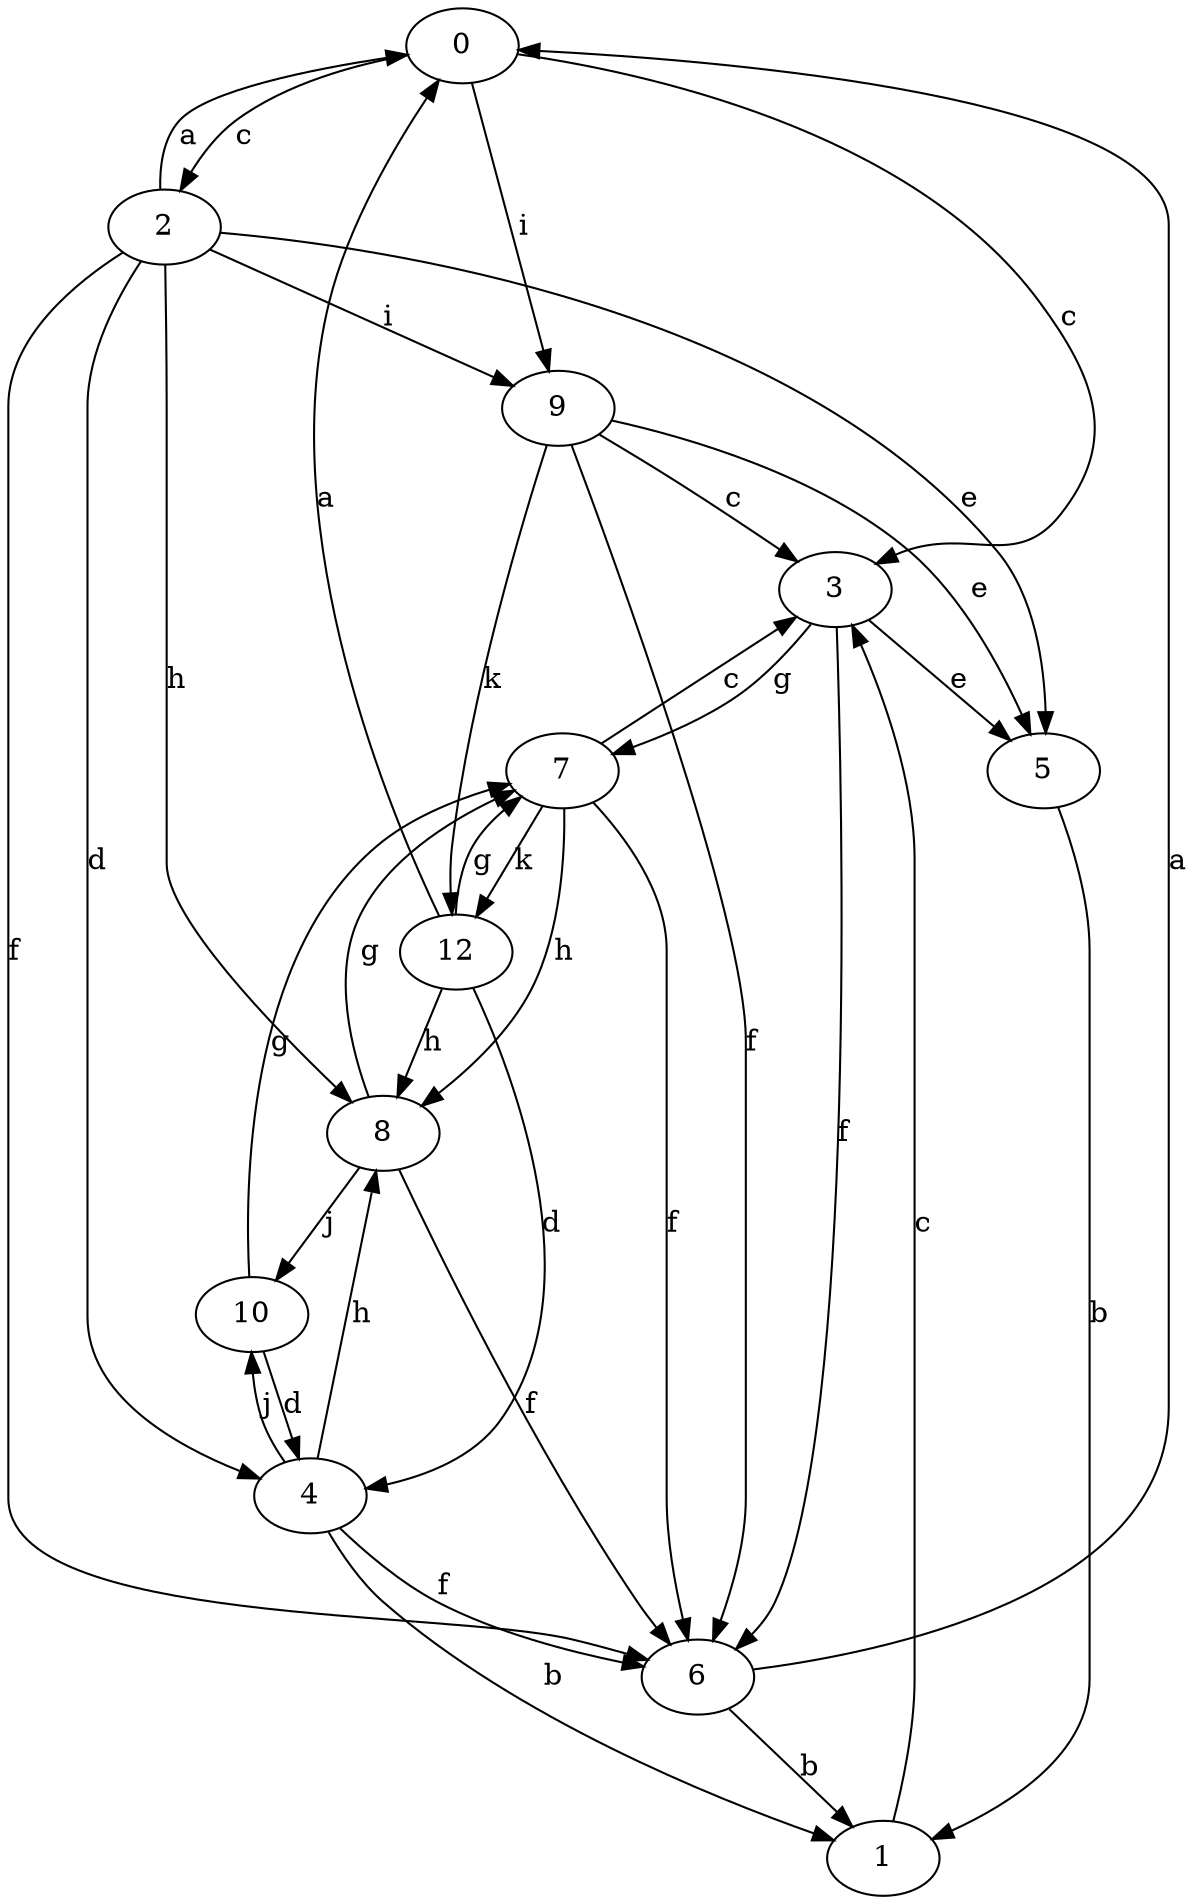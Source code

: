 strict digraph  {
0;
1;
2;
3;
4;
5;
6;
7;
8;
9;
10;
12;
0 -> 2  [label=c];
0 -> 3  [label=c];
0 -> 9  [label=i];
1 -> 3  [label=c];
2 -> 0  [label=a];
2 -> 4  [label=d];
2 -> 5  [label=e];
2 -> 6  [label=f];
2 -> 8  [label=h];
2 -> 9  [label=i];
3 -> 5  [label=e];
3 -> 6  [label=f];
3 -> 7  [label=g];
4 -> 1  [label=b];
4 -> 6  [label=f];
4 -> 8  [label=h];
4 -> 10  [label=j];
5 -> 1  [label=b];
6 -> 0  [label=a];
6 -> 1  [label=b];
7 -> 3  [label=c];
7 -> 6  [label=f];
7 -> 8  [label=h];
7 -> 12  [label=k];
8 -> 6  [label=f];
8 -> 7  [label=g];
8 -> 10  [label=j];
9 -> 3  [label=c];
9 -> 5  [label=e];
9 -> 6  [label=f];
9 -> 12  [label=k];
10 -> 4  [label=d];
10 -> 7  [label=g];
12 -> 0  [label=a];
12 -> 4  [label=d];
12 -> 7  [label=g];
12 -> 8  [label=h];
}
